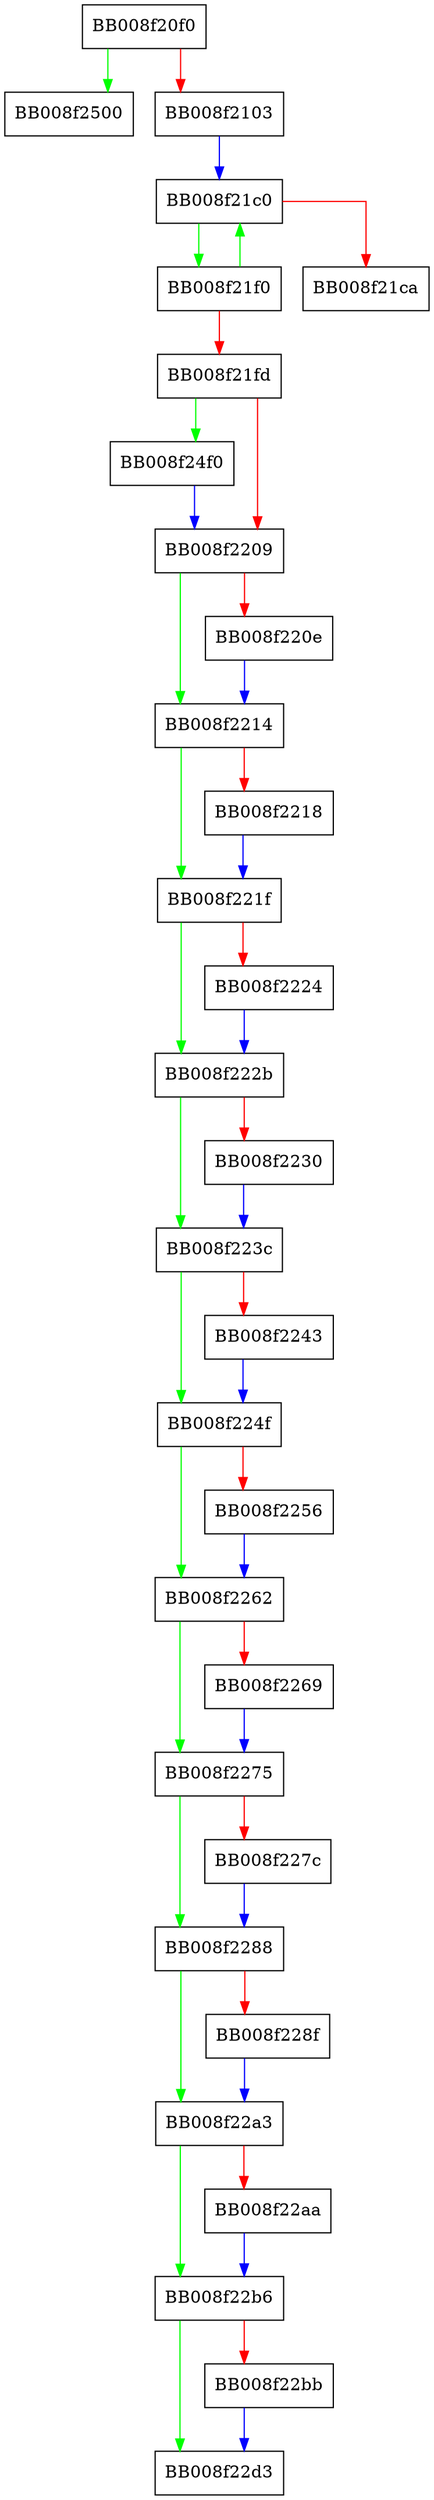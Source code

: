 digraph _dl_aux_init {
  node [shape="box"];
  graph [splines=ortho];
  BB008f20f0 -> BB008f2500 [color="green"];
  BB008f20f0 -> BB008f2103 [color="red"];
  BB008f2103 -> BB008f21c0 [color="blue"];
  BB008f21c0 -> BB008f21f0 [color="green"];
  BB008f21c0 -> BB008f21ca [color="red"];
  BB008f21f0 -> BB008f21c0 [color="green"];
  BB008f21f0 -> BB008f21fd [color="red"];
  BB008f21fd -> BB008f24f0 [color="green"];
  BB008f21fd -> BB008f2209 [color="red"];
  BB008f2209 -> BB008f2214 [color="green"];
  BB008f2209 -> BB008f220e [color="red"];
  BB008f220e -> BB008f2214 [color="blue"];
  BB008f2214 -> BB008f221f [color="green"];
  BB008f2214 -> BB008f2218 [color="red"];
  BB008f2218 -> BB008f221f [color="blue"];
  BB008f221f -> BB008f222b [color="green"];
  BB008f221f -> BB008f2224 [color="red"];
  BB008f2224 -> BB008f222b [color="blue"];
  BB008f222b -> BB008f223c [color="green"];
  BB008f222b -> BB008f2230 [color="red"];
  BB008f2230 -> BB008f223c [color="blue"];
  BB008f223c -> BB008f224f [color="green"];
  BB008f223c -> BB008f2243 [color="red"];
  BB008f2243 -> BB008f224f [color="blue"];
  BB008f224f -> BB008f2262 [color="green"];
  BB008f224f -> BB008f2256 [color="red"];
  BB008f2256 -> BB008f2262 [color="blue"];
  BB008f2262 -> BB008f2275 [color="green"];
  BB008f2262 -> BB008f2269 [color="red"];
  BB008f2269 -> BB008f2275 [color="blue"];
  BB008f2275 -> BB008f2288 [color="green"];
  BB008f2275 -> BB008f227c [color="red"];
  BB008f227c -> BB008f2288 [color="blue"];
  BB008f2288 -> BB008f22a3 [color="green"];
  BB008f2288 -> BB008f228f [color="red"];
  BB008f228f -> BB008f22a3 [color="blue"];
  BB008f22a3 -> BB008f22b6 [color="green"];
  BB008f22a3 -> BB008f22aa [color="red"];
  BB008f22aa -> BB008f22b6 [color="blue"];
  BB008f22b6 -> BB008f22d3 [color="green"];
  BB008f22b6 -> BB008f22bb [color="red"];
  BB008f22bb -> BB008f22d3 [color="blue"];
  BB008f24f0 -> BB008f2209 [color="blue"];
}